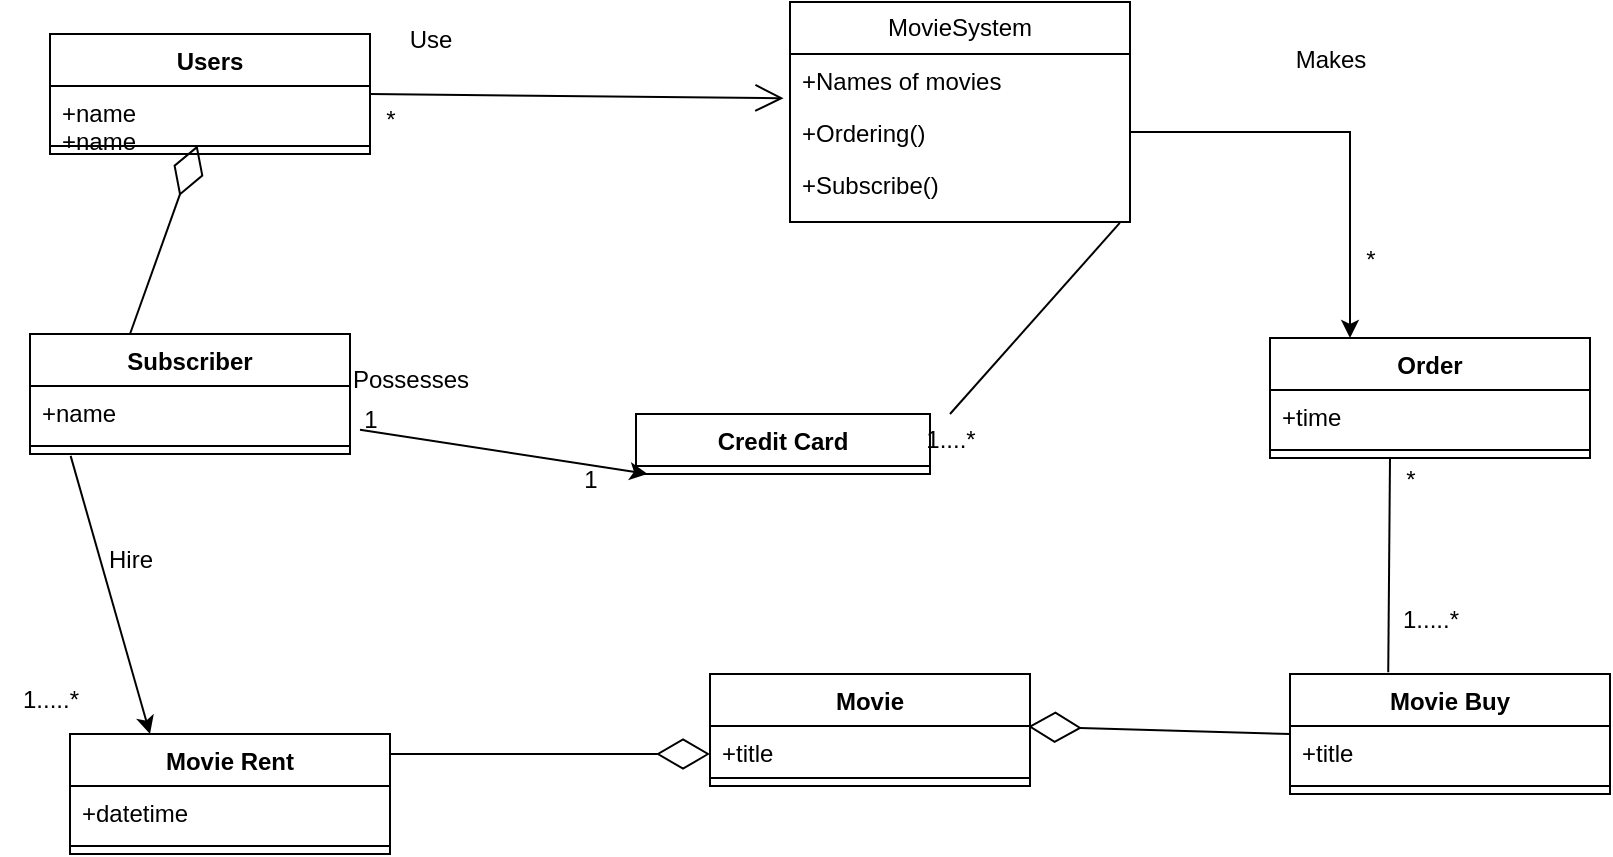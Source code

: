 <mxfile version="22.0.2" type="device">
  <diagram id="C5RBs43oDa-KdzZeNtuy" name="Page-1">
    <mxGraphModel dx="1120" dy="478" grid="1" gridSize="10" guides="1" tooltips="1" connect="1" arrows="1" fold="1" page="1" pageScale="1" pageWidth="827" pageHeight="1169" math="0" shadow="0">
      <root>
        <mxCell id="WIyWlLk6GJQsqaUBKTNV-0" />
        <mxCell id="WIyWlLk6GJQsqaUBKTNV-1" parent="WIyWlLk6GJQsqaUBKTNV-0" />
        <mxCell id="OMqlr6GvhzXLxcIhnug--106" value="Users" style="swimlane;fontStyle=1;align=center;verticalAlign=top;childLayout=stackLayout;horizontal=1;startSize=26;horizontalStack=0;resizeParent=1;resizeParentMax=0;resizeLast=0;collapsible=1;marginBottom=0;whiteSpace=wrap;html=1;" vertex="1" parent="WIyWlLk6GJQsqaUBKTNV-1">
          <mxGeometry x="40" y="160" width="160" height="60" as="geometry" />
        </mxCell>
        <mxCell id="OMqlr6GvhzXLxcIhnug--107" value="+name" style="text;strokeColor=none;fillColor=none;align=left;verticalAlign=top;spacingLeft=4;spacingRight=4;overflow=hidden;rotatable=0;points=[[0,0.5],[1,0.5]];portConstraint=eastwest;whiteSpace=wrap;html=1;" vertex="1" parent="OMqlr6GvhzXLxcIhnug--106">
          <mxGeometry y="26" width="160" height="26" as="geometry" />
        </mxCell>
        <mxCell id="OMqlr6GvhzXLxcIhnug--108" value="" style="line;strokeWidth=1;fillColor=none;align=left;verticalAlign=middle;spacingTop=-1;spacingLeft=3;spacingRight=3;rotatable=0;labelPosition=right;points=[];portConstraint=eastwest;strokeColor=inherit;" vertex="1" parent="OMqlr6GvhzXLxcIhnug--106">
          <mxGeometry y="52" width="160" height="8" as="geometry" />
        </mxCell>
        <mxCell id="OMqlr6GvhzXLxcIhnug--110" value="MovieSystem" style="swimlane;fontStyle=0;childLayout=stackLayout;horizontal=1;startSize=26;fillColor=none;horizontalStack=0;resizeParent=1;resizeParentMax=0;resizeLast=0;collapsible=1;marginBottom=0;whiteSpace=wrap;html=1;" vertex="1" parent="WIyWlLk6GJQsqaUBKTNV-1">
          <mxGeometry x="410" y="144" width="170" height="110" as="geometry" />
        </mxCell>
        <mxCell id="OMqlr6GvhzXLxcIhnug--111" value="+Names of movies" style="text;strokeColor=none;fillColor=none;align=left;verticalAlign=top;spacingLeft=4;spacingRight=4;overflow=hidden;rotatable=0;points=[[0,0.5],[1,0.5]];portConstraint=eastwest;whiteSpace=wrap;html=1;" vertex="1" parent="OMqlr6GvhzXLxcIhnug--110">
          <mxGeometry y="26" width="170" height="26" as="geometry" />
        </mxCell>
        <mxCell id="OMqlr6GvhzXLxcIhnug--112" value="+Ordering()" style="text;strokeColor=none;fillColor=none;align=left;verticalAlign=top;spacingLeft=4;spacingRight=4;overflow=hidden;rotatable=0;points=[[0,0.5],[1,0.5]];portConstraint=eastwest;whiteSpace=wrap;html=1;" vertex="1" parent="OMqlr6GvhzXLxcIhnug--110">
          <mxGeometry y="52" width="170" height="26" as="geometry" />
        </mxCell>
        <mxCell id="OMqlr6GvhzXLxcIhnug--113" value="+Subscribe()" style="text;strokeColor=none;fillColor=none;align=left;verticalAlign=top;spacingLeft=4;spacingRight=4;overflow=hidden;rotatable=0;points=[[0,0.5],[1,0.5]];portConstraint=eastwest;whiteSpace=wrap;html=1;" vertex="1" parent="OMqlr6GvhzXLxcIhnug--110">
          <mxGeometry y="78" width="170" height="32" as="geometry" />
        </mxCell>
        <mxCell id="OMqlr6GvhzXLxcIhnug--114" value="Subscriber" style="swimlane;fontStyle=1;align=center;verticalAlign=top;childLayout=stackLayout;horizontal=1;startSize=26;horizontalStack=0;resizeParent=1;resizeParentMax=0;resizeLast=0;collapsible=1;marginBottom=0;whiteSpace=wrap;html=1;" vertex="1" parent="WIyWlLk6GJQsqaUBKTNV-1">
          <mxGeometry x="30" y="310" width="160" height="60" as="geometry" />
        </mxCell>
        <mxCell id="OMqlr6GvhzXLxcIhnug--115" value="+name" style="text;strokeColor=none;fillColor=none;align=left;verticalAlign=top;spacingLeft=4;spacingRight=4;overflow=hidden;rotatable=0;points=[[0,0.5],[1,0.5]];portConstraint=eastwest;whiteSpace=wrap;html=1;" vertex="1" parent="OMqlr6GvhzXLxcIhnug--114">
          <mxGeometry y="26" width="160" height="26" as="geometry" />
        </mxCell>
        <mxCell id="OMqlr6GvhzXLxcIhnug--116" value="" style="line;strokeWidth=1;fillColor=none;align=left;verticalAlign=middle;spacingTop=-1;spacingLeft=3;spacingRight=3;rotatable=0;labelPosition=right;points=[];portConstraint=eastwest;strokeColor=inherit;" vertex="1" parent="OMqlr6GvhzXLxcIhnug--114">
          <mxGeometry y="52" width="160" height="8" as="geometry" />
        </mxCell>
        <mxCell id="OMqlr6GvhzXLxcIhnug--118" value="Credit Card" style="swimlane;fontStyle=1;align=center;verticalAlign=top;childLayout=stackLayout;horizontal=1;startSize=26;horizontalStack=0;resizeParent=1;resizeParentMax=0;resizeLast=0;collapsible=1;marginBottom=0;whiteSpace=wrap;html=1;" vertex="1" collapsed="1" parent="WIyWlLk6GJQsqaUBKTNV-1">
          <mxGeometry x="333" y="350" width="147" height="30" as="geometry">
            <mxRectangle x="333" y="350" width="160" height="34" as="alternateBounds" />
          </mxGeometry>
        </mxCell>
        <mxCell id="OMqlr6GvhzXLxcIhnug--120" value="" style="line;strokeWidth=1;fillColor=none;align=left;verticalAlign=middle;spacingTop=-1;spacingLeft=3;spacingRight=3;rotatable=0;labelPosition=right;points=[];portConstraint=eastwest;strokeColor=inherit;" vertex="1" parent="OMqlr6GvhzXLxcIhnug--118">
          <mxGeometry y="26" width="160" height="8" as="geometry" />
        </mxCell>
        <mxCell id="OMqlr6GvhzXLxcIhnug--122" value="Order" style="swimlane;fontStyle=1;align=center;verticalAlign=top;childLayout=stackLayout;horizontal=1;startSize=26;horizontalStack=0;resizeParent=1;resizeParentMax=0;resizeLast=0;collapsible=1;marginBottom=0;whiteSpace=wrap;html=1;" vertex="1" parent="WIyWlLk6GJQsqaUBKTNV-1">
          <mxGeometry x="650" y="312" width="160" height="60" as="geometry" />
        </mxCell>
        <mxCell id="OMqlr6GvhzXLxcIhnug--123" value="+time&amp;nbsp;" style="text;strokeColor=none;fillColor=none;align=left;verticalAlign=top;spacingLeft=4;spacingRight=4;overflow=hidden;rotatable=0;points=[[0,0.5],[1,0.5]];portConstraint=eastwest;whiteSpace=wrap;html=1;" vertex="1" parent="OMqlr6GvhzXLxcIhnug--122">
          <mxGeometry y="26" width="160" height="26" as="geometry" />
        </mxCell>
        <mxCell id="OMqlr6GvhzXLxcIhnug--124" value="" style="line;strokeWidth=1;fillColor=none;align=left;verticalAlign=middle;spacingTop=-1;spacingLeft=3;spacingRight=3;rotatable=0;labelPosition=right;points=[];portConstraint=eastwest;strokeColor=inherit;" vertex="1" parent="OMqlr6GvhzXLxcIhnug--122">
          <mxGeometry y="52" width="160" height="8" as="geometry" />
        </mxCell>
        <mxCell id="OMqlr6GvhzXLxcIhnug--126" value="Movie Rent" style="swimlane;fontStyle=1;align=center;verticalAlign=top;childLayout=stackLayout;horizontal=1;startSize=26;horizontalStack=0;resizeParent=1;resizeParentMax=0;resizeLast=0;collapsible=1;marginBottom=0;whiteSpace=wrap;html=1;" vertex="1" parent="WIyWlLk6GJQsqaUBKTNV-1">
          <mxGeometry x="50" y="510" width="160" height="60" as="geometry" />
        </mxCell>
        <mxCell id="OMqlr6GvhzXLxcIhnug--127" value="+datetime" style="text;strokeColor=none;fillColor=none;align=left;verticalAlign=top;spacingLeft=4;spacingRight=4;overflow=hidden;rotatable=0;points=[[0,0.5],[1,0.5]];portConstraint=eastwest;whiteSpace=wrap;html=1;" vertex="1" parent="OMqlr6GvhzXLxcIhnug--126">
          <mxGeometry y="26" width="160" height="26" as="geometry" />
        </mxCell>
        <mxCell id="OMqlr6GvhzXLxcIhnug--128" value="" style="line;strokeWidth=1;fillColor=none;align=left;verticalAlign=middle;spacingTop=-1;spacingLeft=3;spacingRight=3;rotatable=0;labelPosition=right;points=[];portConstraint=eastwest;strokeColor=inherit;" vertex="1" parent="OMqlr6GvhzXLxcIhnug--126">
          <mxGeometry y="52" width="160" height="8" as="geometry" />
        </mxCell>
        <mxCell id="OMqlr6GvhzXLxcIhnug--130" value="Movie" style="swimlane;fontStyle=1;align=center;verticalAlign=top;childLayout=stackLayout;horizontal=1;startSize=26;horizontalStack=0;resizeParent=1;resizeParentMax=0;resizeLast=0;collapsible=1;marginBottom=0;whiteSpace=wrap;html=1;" vertex="1" parent="WIyWlLk6GJQsqaUBKTNV-1">
          <mxGeometry x="370" y="480" width="160" height="56" as="geometry" />
        </mxCell>
        <mxCell id="OMqlr6GvhzXLxcIhnug--131" value="+title" style="text;strokeColor=none;fillColor=none;align=left;verticalAlign=top;spacingLeft=4;spacingRight=4;overflow=hidden;rotatable=0;points=[[0,0.5],[1,0.5]];portConstraint=eastwest;whiteSpace=wrap;html=1;" vertex="1" parent="OMqlr6GvhzXLxcIhnug--130">
          <mxGeometry y="26" width="160" height="22" as="geometry" />
        </mxCell>
        <mxCell id="OMqlr6GvhzXLxcIhnug--132" value="" style="line;strokeWidth=1;fillColor=none;align=left;verticalAlign=middle;spacingTop=-1;spacingLeft=3;spacingRight=3;rotatable=0;labelPosition=right;points=[];portConstraint=eastwest;strokeColor=inherit;" vertex="1" parent="OMqlr6GvhzXLxcIhnug--130">
          <mxGeometry y="48" width="160" height="8" as="geometry" />
        </mxCell>
        <mxCell id="OMqlr6GvhzXLxcIhnug--134" value="Movie Buy" style="swimlane;fontStyle=1;align=center;verticalAlign=top;childLayout=stackLayout;horizontal=1;startSize=26;horizontalStack=0;resizeParent=1;resizeParentMax=0;resizeLast=0;collapsible=1;marginBottom=0;whiteSpace=wrap;html=1;" vertex="1" parent="WIyWlLk6GJQsqaUBKTNV-1">
          <mxGeometry x="660" y="480" width="160" height="60" as="geometry" />
        </mxCell>
        <mxCell id="OMqlr6GvhzXLxcIhnug--155" value="" style="endArrow=diamondThin;endFill=0;endSize=24;html=1;rounded=0;entryX=0.994;entryY=0.011;entryDx=0;entryDy=0;entryPerimeter=0;" edge="1" parent="OMqlr6GvhzXLxcIhnug--134" target="OMqlr6GvhzXLxcIhnug--131">
          <mxGeometry width="160" relative="1" as="geometry">
            <mxPoint y="30" as="sourcePoint" />
            <mxPoint x="160" y="30" as="targetPoint" />
          </mxGeometry>
        </mxCell>
        <mxCell id="OMqlr6GvhzXLxcIhnug--135" value="+title" style="text;strokeColor=none;fillColor=none;align=left;verticalAlign=top;spacingLeft=4;spacingRight=4;overflow=hidden;rotatable=0;points=[[0,0.5],[1,0.5]];portConstraint=eastwest;whiteSpace=wrap;html=1;" vertex="1" parent="OMqlr6GvhzXLxcIhnug--134">
          <mxGeometry y="26" width="160" height="26" as="geometry" />
        </mxCell>
        <mxCell id="OMqlr6GvhzXLxcIhnug--136" value="" style="line;strokeWidth=1;fillColor=none;align=left;verticalAlign=middle;spacingTop=-1;spacingLeft=3;spacingRight=3;rotatable=0;labelPosition=right;points=[];portConstraint=eastwest;strokeColor=inherit;" vertex="1" parent="OMqlr6GvhzXLxcIhnug--134">
          <mxGeometry y="52" width="160" height="8" as="geometry" />
        </mxCell>
        <mxCell id="OMqlr6GvhzXLxcIhnug--138" value="" style="endArrow=diamondThin;endFill=0;endSize=24;html=1;rounded=0;" edge="1" parent="WIyWlLk6GJQsqaUBKTNV-1">
          <mxGeometry width="160" relative="1" as="geometry">
            <mxPoint x="210" y="520" as="sourcePoint" />
            <mxPoint x="370" y="520" as="targetPoint" />
          </mxGeometry>
        </mxCell>
        <mxCell id="OMqlr6GvhzXLxcIhnug--140" value="" style="endArrow=classic;html=1;rounded=0;entryX=-0.001;entryY=-0.149;entryDx=0;entryDy=0;entryPerimeter=0;" edge="1" parent="WIyWlLk6GJQsqaUBKTNV-1">
          <mxGeometry width="50" height="50" relative="1" as="geometry">
            <mxPoint x="195" y="357.87" as="sourcePoint" />
            <mxPoint x="338.84" y="379.996" as="targetPoint" />
          </mxGeometry>
        </mxCell>
        <mxCell id="OMqlr6GvhzXLxcIhnug--142" style="edgeStyle=orthogonalEdgeStyle;rounded=0;orthogonalLoop=1;jettySize=auto;html=1;entryX=0.25;entryY=0;entryDx=0;entryDy=0;" edge="1" parent="WIyWlLk6GJQsqaUBKTNV-1" source="OMqlr6GvhzXLxcIhnug--112" target="OMqlr6GvhzXLxcIhnug--122">
          <mxGeometry relative="1" as="geometry" />
        </mxCell>
        <mxCell id="OMqlr6GvhzXLxcIhnug--143" value="" style="endArrow=none;html=1;rounded=0;entryX=0.97;entryY=1.015;entryDx=0;entryDy=0;entryPerimeter=0;" edge="1" parent="WIyWlLk6GJQsqaUBKTNV-1" target="OMqlr6GvhzXLxcIhnug--113">
          <mxGeometry width="50" height="50" relative="1" as="geometry">
            <mxPoint x="490" y="350" as="sourcePoint" />
            <mxPoint x="540" y="300" as="targetPoint" />
          </mxGeometry>
        </mxCell>
        <mxCell id="OMqlr6GvhzXLxcIhnug--144" value="" style="endArrow=none;html=1;rounded=0;exitX=0.307;exitY=-0.014;exitDx=0;exitDy=0;exitPerimeter=0;" edge="1" parent="WIyWlLk6GJQsqaUBKTNV-1" source="OMqlr6GvhzXLxcIhnug--134">
          <mxGeometry width="50" height="50" relative="1" as="geometry">
            <mxPoint x="710" y="472" as="sourcePoint" />
            <mxPoint x="710" y="372" as="targetPoint" />
          </mxGeometry>
        </mxCell>
        <mxCell id="OMqlr6GvhzXLxcIhnug--151" value="" style="endArrow=classic;html=1;rounded=0;exitX=0.127;exitY=1.118;exitDx=0;exitDy=0;exitPerimeter=0;entryX=0.25;entryY=0;entryDx=0;entryDy=0;" edge="1" parent="WIyWlLk6GJQsqaUBKTNV-1" source="OMqlr6GvhzXLxcIhnug--116" target="OMqlr6GvhzXLxcIhnug--126">
          <mxGeometry width="50" height="50" relative="1" as="geometry">
            <mxPoint y="590" as="sourcePoint" />
            <mxPoint y="530" as="targetPoint" />
          </mxGeometry>
        </mxCell>
        <mxCell id="OMqlr6GvhzXLxcIhnug--154" value="" style="endArrow=diamondThin;endFill=0;endSize=24;html=1;rounded=0;entryX=0.461;entryY=1.14;entryDx=0;entryDy=0;entryPerimeter=0;" edge="1" parent="WIyWlLk6GJQsqaUBKTNV-1" target="OMqlr6GvhzXLxcIhnug--107">
          <mxGeometry width="160" relative="1" as="geometry">
            <mxPoint x="80" y="310" as="sourcePoint" />
            <mxPoint x="240" y="310" as="targetPoint" />
          </mxGeometry>
        </mxCell>
        <mxCell id="OMqlr6GvhzXLxcIhnug--157" value="+name" style="text;strokeColor=none;fillColor=none;align=left;verticalAlign=top;spacingLeft=4;spacingRight=4;overflow=hidden;rotatable=0;points=[[0,0.5],[1,0.5]];portConstraint=eastwest;whiteSpace=wrap;html=1;" vertex="1" parent="WIyWlLk6GJQsqaUBKTNV-1">
          <mxGeometry x="40" y="200" width="160" height="26" as="geometry" />
        </mxCell>
        <mxCell id="OMqlr6GvhzXLxcIhnug--158" value="" style="endArrow=open;endFill=1;endSize=12;html=1;rounded=0;entryX=-0.019;entryY=0.851;entryDx=0;entryDy=0;entryPerimeter=0;" edge="1" parent="WIyWlLk6GJQsqaUBKTNV-1" target="OMqlr6GvhzXLxcIhnug--111">
          <mxGeometry width="160" relative="1" as="geometry">
            <mxPoint x="200" y="190" as="sourcePoint" />
            <mxPoint x="360" y="190" as="targetPoint" />
          </mxGeometry>
        </mxCell>
        <mxCell id="OMqlr6GvhzXLxcIhnug--159" value="*" style="text;html=1;align=center;verticalAlign=middle;resizable=0;points=[];autosize=1;strokeColor=none;fillColor=none;" vertex="1" parent="WIyWlLk6GJQsqaUBKTNV-1">
          <mxGeometry x="195" y="188" width="30" height="30" as="geometry" />
        </mxCell>
        <mxCell id="OMqlr6GvhzXLxcIhnug--160" value="Use&lt;br&gt;" style="text;html=1;align=center;verticalAlign=middle;resizable=0;points=[];autosize=1;strokeColor=none;fillColor=none;" vertex="1" parent="WIyWlLk6GJQsqaUBKTNV-1">
          <mxGeometry x="210" y="148" width="40" height="30" as="geometry" />
        </mxCell>
        <mxCell id="OMqlr6GvhzXLxcIhnug--161" value="Hire" style="text;html=1;align=center;verticalAlign=middle;resizable=0;points=[];autosize=1;strokeColor=none;fillColor=none;" vertex="1" parent="WIyWlLk6GJQsqaUBKTNV-1">
          <mxGeometry x="55" y="408" width="50" height="30" as="geometry" />
        </mxCell>
        <mxCell id="OMqlr6GvhzXLxcIhnug--162" value="Makes" style="text;html=1;align=center;verticalAlign=middle;resizable=0;points=[];autosize=1;strokeColor=none;fillColor=none;" vertex="1" parent="WIyWlLk6GJQsqaUBKTNV-1">
          <mxGeometry x="650" y="158" width="60" height="30" as="geometry" />
        </mxCell>
        <mxCell id="OMqlr6GvhzXLxcIhnug--163" value="Possesses" style="text;html=1;align=center;verticalAlign=middle;resizable=0;points=[];autosize=1;strokeColor=none;fillColor=none;" vertex="1" parent="WIyWlLk6GJQsqaUBKTNV-1">
          <mxGeometry x="180" y="318" width="80" height="30" as="geometry" />
        </mxCell>
        <mxCell id="OMqlr6GvhzXLxcIhnug--164" value="1.....*" style="text;html=1;align=center;verticalAlign=middle;resizable=0;points=[];autosize=1;strokeColor=none;fillColor=none;" vertex="1" parent="WIyWlLk6GJQsqaUBKTNV-1">
          <mxGeometry x="15" y="478" width="50" height="30" as="geometry" />
        </mxCell>
        <mxCell id="OMqlr6GvhzXLxcIhnug--165" value="1.....*" style="text;html=1;align=center;verticalAlign=middle;resizable=0;points=[];autosize=1;strokeColor=none;fillColor=none;" vertex="1" parent="WIyWlLk6GJQsqaUBKTNV-1">
          <mxGeometry x="705" y="438" width="50" height="30" as="geometry" />
        </mxCell>
        <mxCell id="OMqlr6GvhzXLxcIhnug--166" value="*" style="text;html=1;align=center;verticalAlign=middle;resizable=0;points=[];autosize=1;strokeColor=none;fillColor=none;" vertex="1" parent="WIyWlLk6GJQsqaUBKTNV-1">
          <mxGeometry x="705" y="368" width="30" height="30" as="geometry" />
        </mxCell>
        <mxCell id="OMqlr6GvhzXLxcIhnug--167" value="1....*" style="text;html=1;align=center;verticalAlign=middle;resizable=0;points=[];autosize=1;strokeColor=none;fillColor=none;" vertex="1" parent="WIyWlLk6GJQsqaUBKTNV-1">
          <mxGeometry x="465" y="348" width="50" height="30" as="geometry" />
        </mxCell>
        <mxCell id="OMqlr6GvhzXLxcIhnug--168" value="*" style="text;html=1;align=center;verticalAlign=middle;resizable=0;points=[];autosize=1;strokeColor=none;fillColor=none;" vertex="1" parent="WIyWlLk6GJQsqaUBKTNV-1">
          <mxGeometry x="685" y="258" width="30" height="30" as="geometry" />
        </mxCell>
        <mxCell id="OMqlr6GvhzXLxcIhnug--169" value="1" style="text;html=1;align=center;verticalAlign=middle;resizable=0;points=[];autosize=1;strokeColor=none;fillColor=none;" vertex="1" parent="WIyWlLk6GJQsqaUBKTNV-1">
          <mxGeometry x="185" y="338" width="30" height="30" as="geometry" />
        </mxCell>
        <mxCell id="OMqlr6GvhzXLxcIhnug--170" value="1" style="text;html=1;align=center;verticalAlign=middle;resizable=0;points=[];autosize=1;strokeColor=none;fillColor=none;" vertex="1" parent="WIyWlLk6GJQsqaUBKTNV-1">
          <mxGeometry x="295" y="368" width="30" height="30" as="geometry" />
        </mxCell>
      </root>
    </mxGraphModel>
  </diagram>
</mxfile>
